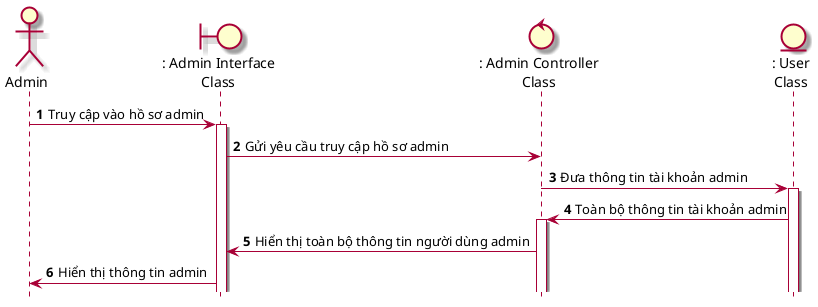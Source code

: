 @startuml SeqTruyCapHoSoAdmin
skin rose 
hide footbox
actor admin as "Admin"
boundary adminInterface as ": Admin Interface\nClass"
control adminController as ": Admin Controller\nClass"
entity User as ": User\nClass"
autonumber
admin -> adminInterface++: Truy cập vào hồ sơ admin
adminInterface -> adminController: Gửi yêu cầu truy cập hồ sơ admin
adminController -> User++: Đưa thông tin tài khoản admin
User -> adminController++: Toàn bộ thông tin tài khoản admin 
adminController -> adminInterface: Hiển thị toàn bộ thông tin người dùng admin
adminInterface -> admin: Hiển thị thông tin admin
@enduml